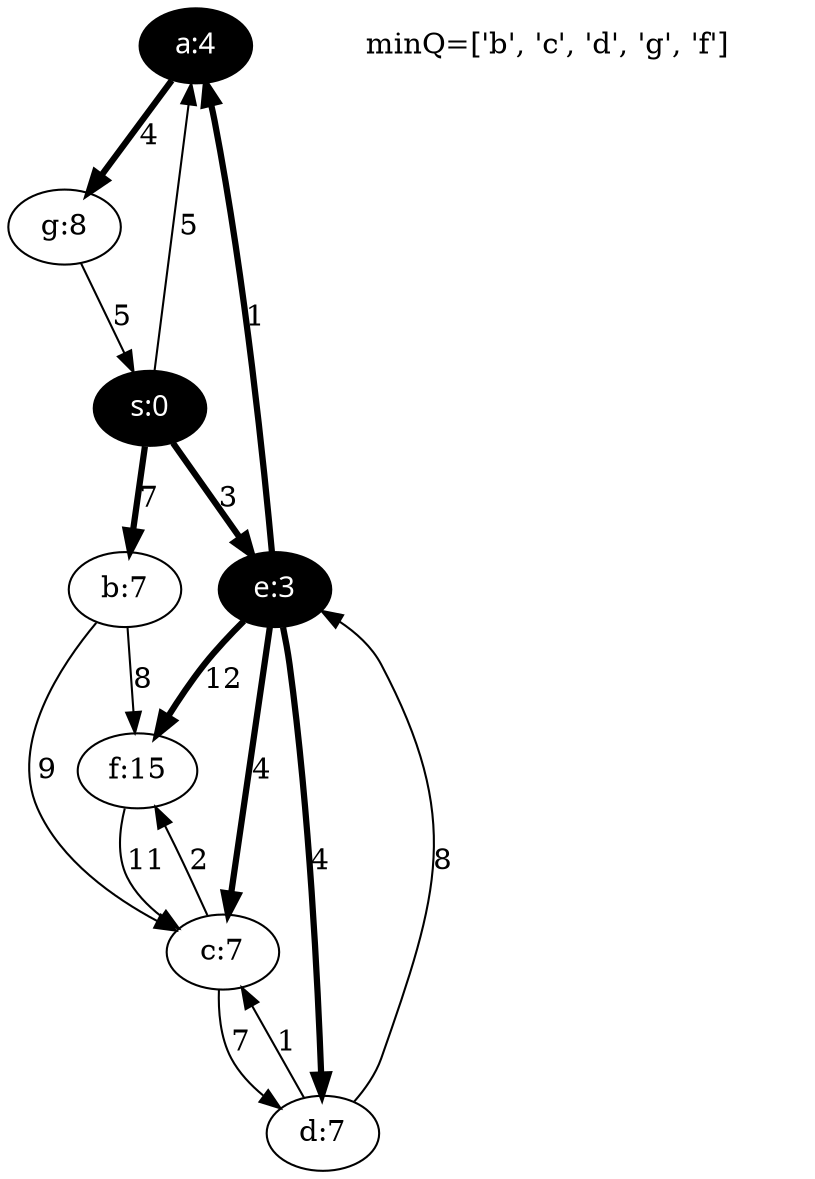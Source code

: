 Digraph {
a [ label="a:4" fontcolor=white style=filled fontname="time-bold" fillcolor=black ];
b [ label="b:7" ];
c [ label="c:7" ];
d [ label="d:7" ];
e [ label="e:3" fontcolor=white style=filled fontname="time-bold" fillcolor=black ];
f [ label="f:15" ];
g [ label="g:8" ];
s [ label="s:0" fontcolor=white style=filled fontname="time-bold" fillcolor=black ];
a->g[label="4", penwidth=3];
b->c[label="9", penwidth=1];
b->f[label="8", penwidth=1];
c->d[label="7", penwidth=1];
c->f[label="2", penwidth=1];
d->e[label="8", penwidth=1];
d->c[label="1", penwidth=1];
e->a[label="1", penwidth=3];
e->c[label="4", penwidth=3];
e->d[label="4", penwidth=3];
e->f[label="12", penwidth=3];
f->c[label="11", penwidth=1];
g->s[label="5", penwidth=1];
s->a[label="5", penwidth=1];
s->b[label="7", penwidth=3];
s->e[label="3", penwidth=3];
legend[label="minQ=['b', 'c', 'd', 'g', 'f']", color=white];
}